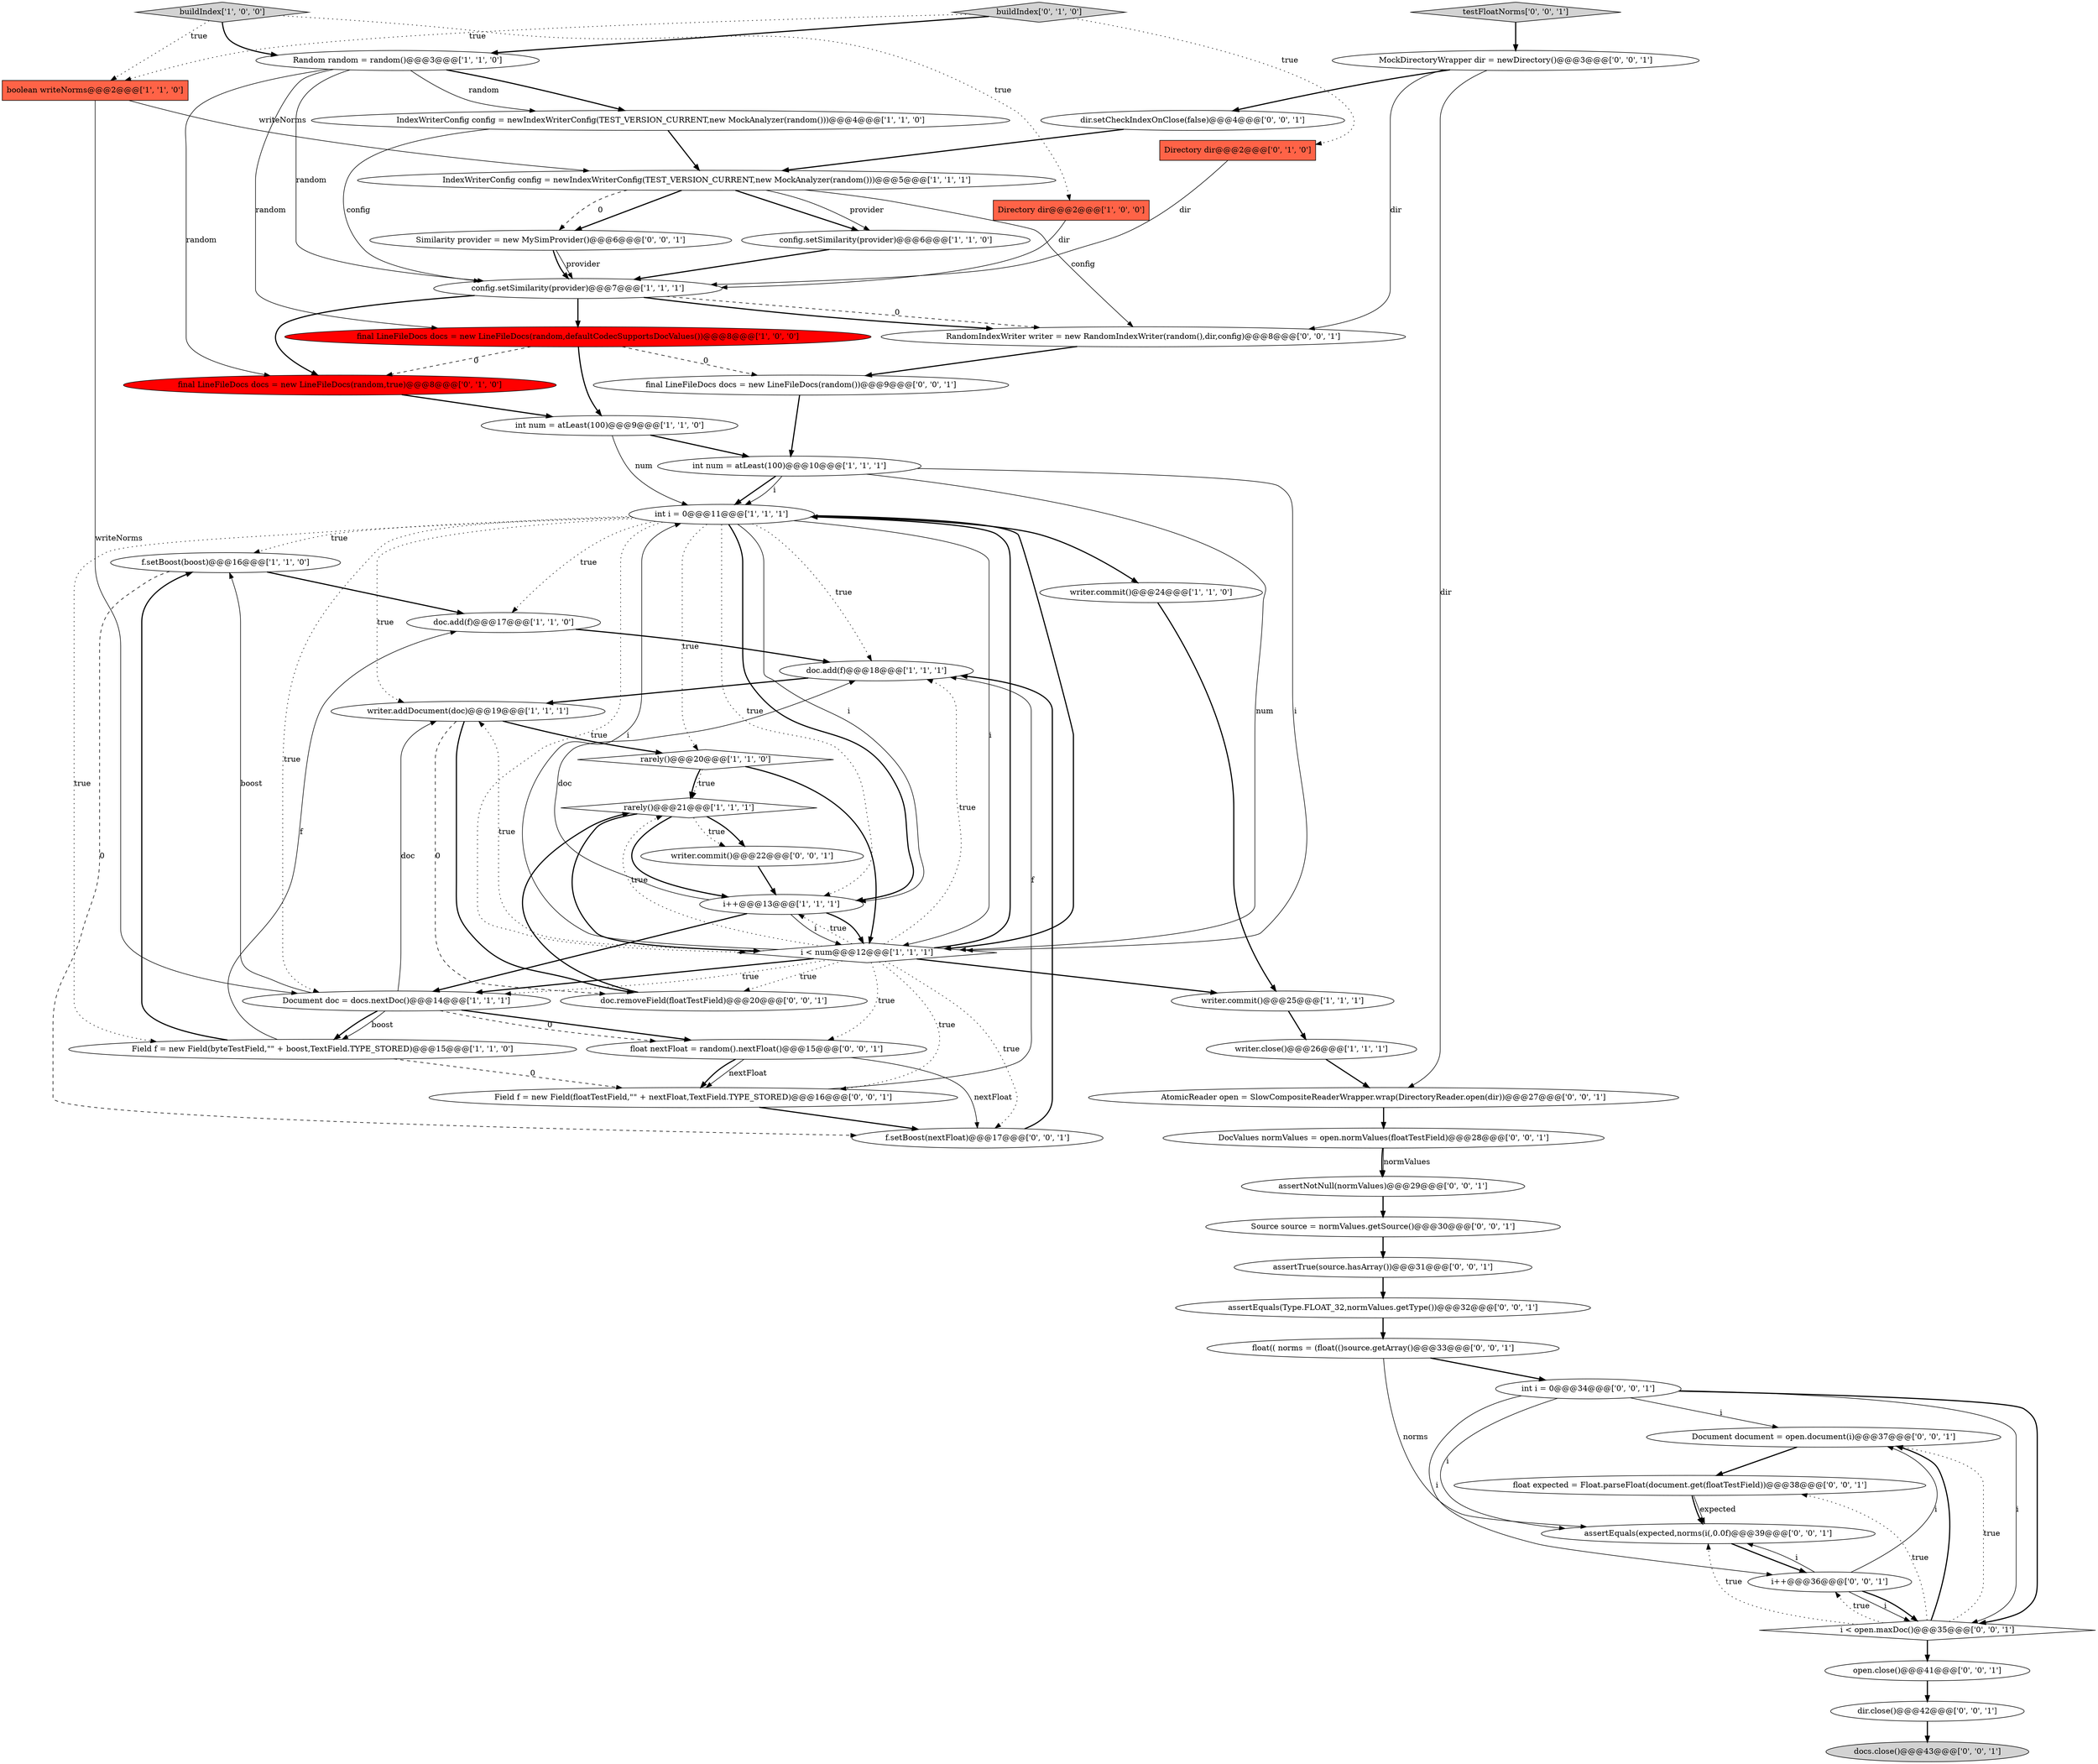 digraph {
53 [style = filled, label = "Document document = open.document(i)@@@37@@@['0', '0', '1']", fillcolor = white, shape = ellipse image = "AAA0AAABBB3BBB"];
36 [style = filled, label = "Field f = new Field(floatTestField,\"\" + nextFloat,TextField.TYPE_STORED)@@@16@@@['0', '0', '1']", fillcolor = white, shape = ellipse image = "AAA0AAABBB3BBB"];
3 [style = filled, label = "writer.commit()@@@24@@@['1', '1', '0']", fillcolor = white, shape = ellipse image = "AAA0AAABBB1BBB"];
50 [style = filled, label = "RandomIndexWriter writer = new RandomIndexWriter(random(),dir,config)@@@8@@@['0', '0', '1']", fillcolor = white, shape = ellipse image = "AAA0AAABBB3BBB"];
52 [style = filled, label = "AtomicReader open = SlowCompositeReaderWrapper.wrap(DirectoryReader.open(dir))@@@27@@@['0', '0', '1']", fillcolor = white, shape = ellipse image = "AAA0AAABBB3BBB"];
25 [style = filled, label = "buildIndex['0', '1', '0']", fillcolor = lightgray, shape = diamond image = "AAA0AAABBB2BBB"];
32 [style = filled, label = "assertEquals(Type.FLOAT_32,normValues.getType())@@@32@@@['0', '0', '1']", fillcolor = white, shape = ellipse image = "AAA0AAABBB3BBB"];
39 [style = filled, label = "writer.commit()@@@22@@@['0', '0', '1']", fillcolor = white, shape = ellipse image = "AAA0AAABBB3BBB"];
51 [style = filled, label = "docs.close()@@@43@@@['0', '0', '1']", fillcolor = lightgray, shape = ellipse image = "AAA0AAABBB3BBB"];
23 [style = filled, label = "f.setBoost(boost)@@@16@@@['1', '1', '0']", fillcolor = white, shape = ellipse image = "AAA0AAABBB1BBB"];
37 [style = filled, label = "DocValues normValues = open.normValues(floatTestField)@@@28@@@['0', '0', '1']", fillcolor = white, shape = ellipse image = "AAA0AAABBB3BBB"];
49 [style = filled, label = "float expected = Float.parseFloat(document.get(floatTestField))@@@38@@@['0', '0', '1']", fillcolor = white, shape = ellipse image = "AAA0AAABBB3BBB"];
30 [style = filled, label = "i++@@@36@@@['0', '0', '1']", fillcolor = white, shape = ellipse image = "AAA0AAABBB3BBB"];
46 [style = filled, label = "MockDirectoryWrapper dir = newDirectory()@@@3@@@['0', '0', '1']", fillcolor = white, shape = ellipse image = "AAA0AAABBB3BBB"];
2 [style = filled, label = "rarely()@@@21@@@['1', '1', '1']", fillcolor = white, shape = diamond image = "AAA0AAABBB1BBB"];
8 [style = filled, label = "int i = 0@@@11@@@['1', '1', '1']", fillcolor = white, shape = ellipse image = "AAA0AAABBB1BBB"];
38 [style = filled, label = "i < open.maxDoc()@@@35@@@['0', '0', '1']", fillcolor = white, shape = diamond image = "AAA0AAABBB3BBB"];
41 [style = filled, label = "testFloatNorms['0', '0', '1']", fillcolor = lightgray, shape = diamond image = "AAA0AAABBB3BBB"];
20 [style = filled, label = "rarely()@@@20@@@['1', '1', '0']", fillcolor = white, shape = diamond image = "AAA0AAABBB1BBB"];
11 [style = filled, label = "buildIndex['1', '0', '0']", fillcolor = lightgray, shape = diamond image = "AAA0AAABBB1BBB"];
44 [style = filled, label = "doc.removeField(floatTestField)@@@20@@@['0', '0', '1']", fillcolor = white, shape = ellipse image = "AAA0AAABBB3BBB"];
1 [style = filled, label = "i < num@@@12@@@['1', '1', '1']", fillcolor = white, shape = diamond image = "AAA0AAABBB1BBB"];
5 [style = filled, label = "writer.close()@@@26@@@['1', '1', '1']", fillcolor = white, shape = ellipse image = "AAA0AAABBB1BBB"];
29 [style = filled, label = "assertNotNull(normValues)@@@29@@@['0', '0', '1']", fillcolor = white, shape = ellipse image = "AAA0AAABBB3BBB"];
9 [style = filled, label = "doc.add(f)@@@17@@@['1', '1', '0']", fillcolor = white, shape = ellipse image = "AAA0AAABBB1BBB"];
48 [style = filled, label = "dir.setCheckIndexOnClose(false)@@@4@@@['0', '0', '1']", fillcolor = white, shape = ellipse image = "AAA0AAABBB3BBB"];
17 [style = filled, label = "IndexWriterConfig config = newIndexWriterConfig(TEST_VERSION_CURRENT,new MockAnalyzer(random()))@@@5@@@['1', '1', '1']", fillcolor = white, shape = ellipse image = "AAA0AAABBB1BBB"];
19 [style = filled, label = "Random random = random()@@@3@@@['1', '1', '0']", fillcolor = white, shape = ellipse image = "AAA0AAABBB1BBB"];
6 [style = filled, label = "i++@@@13@@@['1', '1', '1']", fillcolor = white, shape = ellipse image = "AAA0AAABBB1BBB"];
14 [style = filled, label = "boolean writeNorms@@@2@@@['1', '1', '0']", fillcolor = tomato, shape = box image = "AAA0AAABBB1BBB"];
18 [style = filled, label = "Document doc = docs.nextDoc()@@@14@@@['1', '1', '1']", fillcolor = white, shape = ellipse image = "AAA0AAABBB1BBB"];
54 [style = filled, label = "Similarity provider = new MySimProvider()@@@6@@@['0', '0', '1']", fillcolor = white, shape = ellipse image = "AAA0AAABBB3BBB"];
10 [style = filled, label = "config.setSimilarity(provider)@@@7@@@['1', '1', '1']", fillcolor = white, shape = ellipse image = "AAA0AAABBB1BBB"];
0 [style = filled, label = "writer.addDocument(doc)@@@19@@@['1', '1', '1']", fillcolor = white, shape = ellipse image = "AAA0AAABBB1BBB"];
47 [style = filled, label = "dir.close()@@@42@@@['0', '0', '1']", fillcolor = white, shape = ellipse image = "AAA0AAABBB3BBB"];
21 [style = filled, label = "Field f = new Field(byteTestField,\"\" + boost,TextField.TYPE_STORED)@@@15@@@['1', '1', '0']", fillcolor = white, shape = ellipse image = "AAA0AAABBB1BBB"];
34 [style = filled, label = "float nextFloat = random().nextFloat()@@@15@@@['0', '0', '1']", fillcolor = white, shape = ellipse image = "AAA0AAABBB3BBB"];
16 [style = filled, label = "writer.commit()@@@25@@@['1', '1', '1']", fillcolor = white, shape = ellipse image = "AAA0AAABBB1BBB"];
26 [style = filled, label = "final LineFileDocs docs = new LineFileDocs(random,true)@@@8@@@['0', '1', '0']", fillcolor = red, shape = ellipse image = "AAA1AAABBB2BBB"];
7 [style = filled, label = "final LineFileDocs docs = new LineFileDocs(random,defaultCodecSupportsDocValues())@@@8@@@['1', '0', '0']", fillcolor = red, shape = ellipse image = "AAA1AAABBB1BBB"];
33 [style = filled, label = "open.close()@@@41@@@['0', '0', '1']", fillcolor = white, shape = ellipse image = "AAA0AAABBB3BBB"];
45 [style = filled, label = "f.setBoost(nextFloat)@@@17@@@['0', '0', '1']", fillcolor = white, shape = ellipse image = "AAA0AAABBB3BBB"];
13 [style = filled, label = "int num = atLeast(100)@@@9@@@['1', '1', '0']", fillcolor = white, shape = ellipse image = "AAA0AAABBB1BBB"];
43 [style = filled, label = "assertEquals(expected,norms(i(,0.0f)@@@39@@@['0', '0', '1']", fillcolor = white, shape = ellipse image = "AAA0AAABBB3BBB"];
31 [style = filled, label = "float(( norms = (float(()source.getArray()@@@33@@@['0', '0', '1']", fillcolor = white, shape = ellipse image = "AAA0AAABBB3BBB"];
12 [style = filled, label = "Directory dir@@@2@@@['1', '0', '0']", fillcolor = tomato, shape = box image = "AAA0AAABBB1BBB"];
27 [style = filled, label = "Directory dir@@@2@@@['0', '1', '0']", fillcolor = tomato, shape = box image = "AAA0AAABBB2BBB"];
40 [style = filled, label = "assertTrue(source.hasArray())@@@31@@@['0', '0', '1']", fillcolor = white, shape = ellipse image = "AAA0AAABBB3BBB"];
22 [style = filled, label = "int num = atLeast(100)@@@10@@@['1', '1', '1']", fillcolor = white, shape = ellipse image = "AAA0AAABBB1BBB"];
24 [style = filled, label = "doc.add(f)@@@18@@@['1', '1', '1']", fillcolor = white, shape = ellipse image = "AAA0AAABBB1BBB"];
42 [style = filled, label = "Source source = normValues.getSource()@@@30@@@['0', '0', '1']", fillcolor = white, shape = ellipse image = "AAA0AAABBB3BBB"];
28 [style = filled, label = "int i = 0@@@34@@@['0', '0', '1']", fillcolor = white, shape = ellipse image = "AAA0AAABBB3BBB"];
35 [style = filled, label = "final LineFileDocs docs = new LineFileDocs(random())@@@9@@@['0', '0', '1']", fillcolor = white, shape = ellipse image = "AAA0AAABBB3BBB"];
15 [style = filled, label = "config.setSimilarity(provider)@@@6@@@['1', '1', '0']", fillcolor = white, shape = ellipse image = "AAA0AAABBB1BBB"];
4 [style = filled, label = "IndexWriterConfig config = newIndexWriterConfig(TEST_VERSION_CURRENT,new MockAnalyzer(random()))@@@4@@@['1', '1', '0']", fillcolor = white, shape = ellipse image = "AAA0AAABBB1BBB"];
15->10 [style = bold, label=""];
17->54 [style = bold, label=""];
10->50 [style = dashed, label="0"];
34->36 [style = solid, label="nextFloat"];
2->6 [style = bold, label=""];
0->44 [style = dashed, label="0"];
28->38 [style = bold, label=""];
11->12 [style = dotted, label="true"];
39->6 [style = bold, label=""];
8->6 [style = bold, label=""];
46->52 [style = solid, label="dir"];
3->16 [style = bold, label=""];
22->1 [style = solid, label="i"];
46->48 [style = bold, label=""];
45->24 [style = bold, label=""];
1->34 [style = dotted, label="true"];
22->8 [style = bold, label=""];
8->1 [style = bold, label=""];
17->50 [style = solid, label="config"];
19->7 [style = solid, label="random"];
2->39 [style = dotted, label="true"];
7->35 [style = dashed, label="0"];
47->51 [style = bold, label=""];
25->19 [style = bold, label=""];
18->23 [style = solid, label="boost"];
1->6 [style = dotted, label="true"];
8->0 [style = dotted, label="true"];
8->20 [style = dotted, label="true"];
1->44 [style = dotted, label="true"];
13->22 [style = bold, label=""];
1->0 [style = dotted, label="true"];
7->26 [style = dashed, label="0"];
6->24 [style = solid, label="doc"];
8->6 [style = solid, label="i"];
9->24 [style = bold, label=""];
6->1 [style = solid, label="i"];
10->50 [style = bold, label=""];
44->2 [style = bold, label=""];
49->43 [style = solid, label="expected"];
1->45 [style = dotted, label="true"];
24->0 [style = bold, label=""];
52->37 [style = bold, label=""];
19->26 [style = solid, label="random"];
11->14 [style = dotted, label="true"];
37->29 [style = bold, label=""];
38->53 [style = bold, label=""];
8->23 [style = dotted, label="true"];
19->4 [style = solid, label="random"];
21->9 [style = solid, label="f"];
10->26 [style = bold, label=""];
48->17 [style = bold, label=""];
10->7 [style = bold, label=""];
21->36 [style = dashed, label="0"];
42->40 [style = bold, label=""];
26->13 [style = bold, label=""];
1->18 [style = dotted, label="true"];
18->0 [style = solid, label="doc"];
34->45 [style = solid, label="nextFloat"];
2->39 [style = bold, label=""];
30->43 [style = solid, label="i"];
33->47 [style = bold, label=""];
1->16 [style = bold, label=""];
36->24 [style = solid, label="f"];
34->36 [style = bold, label=""];
17->15 [style = bold, label=""];
13->8 [style = solid, label="num"];
5->52 [style = bold, label=""];
8->18 [style = dotted, label="true"];
0->20 [style = bold, label=""];
41->46 [style = bold, label=""];
0->44 [style = bold, label=""];
31->28 [style = bold, label=""];
46->50 [style = solid, label="dir"];
38->33 [style = bold, label=""];
32->31 [style = bold, label=""];
28->43 [style = solid, label="i"];
18->21 [style = solid, label="boost"];
21->23 [style = bold, label=""];
28->30 [style = solid, label="i"];
28->38 [style = solid, label="i"];
1->8 [style = bold, label=""];
4->17 [style = bold, label=""];
8->21 [style = dotted, label="true"];
30->38 [style = solid, label="i"];
2->1 [style = bold, label=""];
6->18 [style = bold, label=""];
18->34 [style = bold, label=""];
8->3 [style = bold, label=""];
38->49 [style = dotted, label="true"];
31->43 [style = solid, label="norms"];
20->1 [style = bold, label=""];
8->24 [style = dotted, label="true"];
38->30 [style = dotted, label="true"];
18->34 [style = dashed, label="0"];
6->1 [style = bold, label=""];
8->6 [style = dotted, label="true"];
28->53 [style = solid, label="i"];
29->42 [style = bold, label=""];
40->32 [style = bold, label=""];
16->5 [style = bold, label=""];
54->10 [style = bold, label=""];
50->35 [style = bold, label=""];
18->21 [style = bold, label=""];
8->9 [style = dotted, label="true"];
27->10 [style = solid, label="dir"];
30->53 [style = solid, label="i"];
19->10 [style = solid, label="random"];
22->1 [style = solid, label="num"];
7->13 [style = bold, label=""];
30->38 [style = bold, label=""];
14->17 [style = solid, label="writeNorms"];
4->10 [style = solid, label="config"];
35->22 [style = bold, label=""];
1->24 [style = dotted, label="true"];
23->45 [style = dashed, label="0"];
1->18 [style = bold, label=""];
1->8 [style = solid, label="i"];
25->14 [style = dotted, label="true"];
17->15 [style = solid, label="provider"];
11->19 [style = bold, label=""];
49->43 [style = bold, label=""];
43->30 [style = bold, label=""];
20->2 [style = bold, label=""];
53->49 [style = bold, label=""];
8->1 [style = dotted, label="true"];
1->36 [style = dotted, label="true"];
12->10 [style = solid, label="dir"];
38->43 [style = dotted, label="true"];
38->53 [style = dotted, label="true"];
8->1 [style = solid, label="i"];
20->2 [style = dotted, label="true"];
19->4 [style = bold, label=""];
36->45 [style = bold, label=""];
1->2 [style = dotted, label="true"];
25->27 [style = dotted, label="true"];
23->9 [style = bold, label=""];
54->10 [style = solid, label="provider"];
22->8 [style = solid, label="i"];
37->29 [style = solid, label="normValues"];
17->54 [style = dashed, label="0"];
14->18 [style = solid, label="writeNorms"];
}
